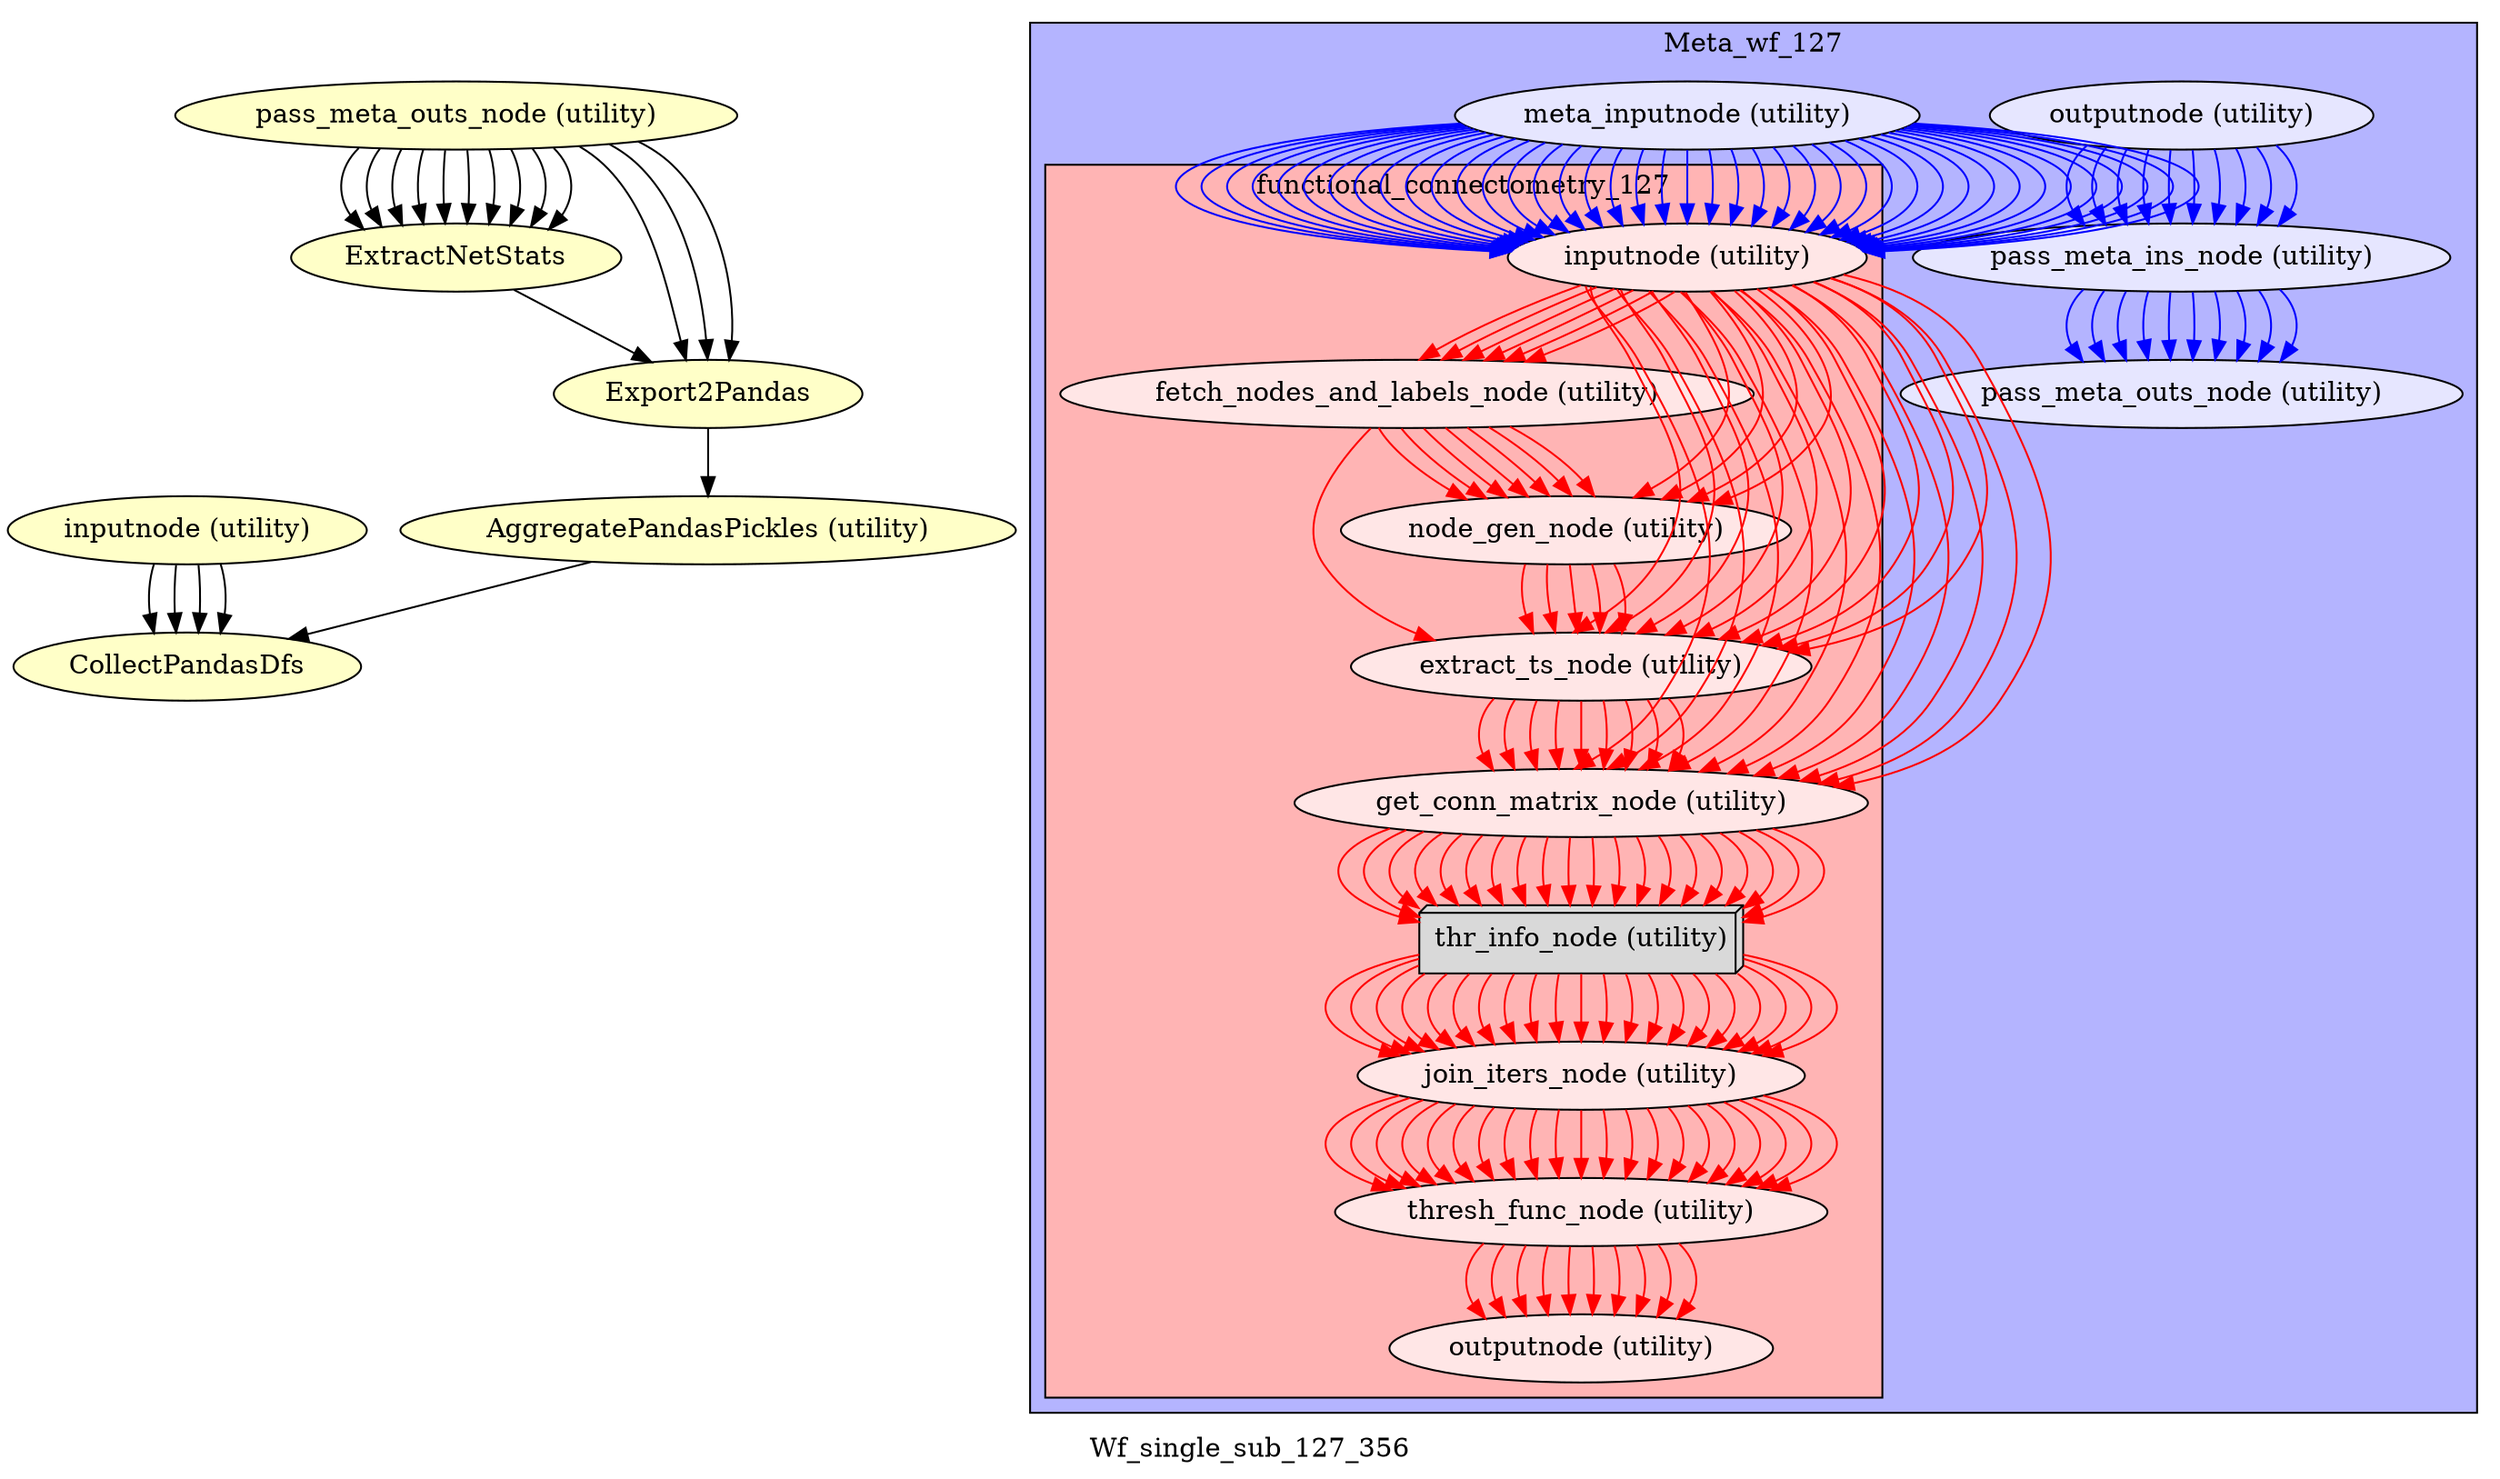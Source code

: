 digraph Wf_single_sub_127_356{
  label="Wf_single_sub_127_356";
  Wf_single_sub_127_356_inputnode[label="inputnode (utility)", style=filled, fillcolor="#FFFFC8"];
  Meta_wf_127_pass_meta_outs_node[label="pass_meta_outs_node (utility)", style=filled, fillcolor="#FFFFC8"];
  Wf_single_sub_127_356_ExtractNetStats[label="ExtractNetStats", style=filled, fillcolor="#FFFFC8"];
  Wf_single_sub_127_356_Export2Pandas[label="Export2Pandas", style=filled, fillcolor="#FFFFC8"];
  Wf_single_sub_127_356_AggregatePandasPickles[label="AggregatePandasPickles (utility)", style=filled, fillcolor="#FFFFC8"];
  Wf_single_sub_127_356_CollectPandasDfs[label="CollectPandasDfs", style=filled, fillcolor="#FFFFC8"];
  Wf_single_sub_127_356_inputnode -> Wf_single_sub_127_356_CollectPandasDfs;
  Wf_single_sub_127_356_inputnode -> Wf_single_sub_127_356_CollectPandasDfs;
  Wf_single_sub_127_356_inputnode -> Wf_single_sub_127_356_CollectPandasDfs;
  Wf_single_sub_127_356_inputnode -> Wf_single_sub_127_356_CollectPandasDfs;
  Wf_single_sub_127_356_ExtractNetStats -> Wf_single_sub_127_356_Export2Pandas;
  Wf_single_sub_127_356_Export2Pandas -> Wf_single_sub_127_356_AggregatePandasPickles;
  Wf_single_sub_127_356_AggregatePandasPickles -> Wf_single_sub_127_356_CollectPandasDfs;
  subgraph cluster_Wf_single_sub_127_356_Meta_wf_127 {
      edge [color="#0000FF"];
      style=filled;
      fillcolor="#B4B4FF";
      label="Meta_wf_127";
    Wf_single_sub_127_356_functional_connectometry_127_outputnode[label="outputnode (utility)", style=filled, fillcolor="#E6E6FF"];
    Wf_single_sub_127_356_Meta_wf_127_pass_meta_ins_node[label="pass_meta_ins_node (utility)", style=filled, fillcolor="#E6E6FF"];
    Wf_single_sub_127_356_Meta_wf_127_pass_meta_outs_node[label="pass_meta_outs_node (utility)", style=filled, fillcolor="#E6E6FF"];
    Wf_single_sub_127_356_Meta_wf_127_meta_inputnode[label="meta_inputnode (utility)", style=filled, fillcolor="#E6E6FF"];
    Wf_single_sub_127_356_Meta_wf_127_pass_meta_ins_node -> Wf_single_sub_127_356_Meta_wf_127_pass_meta_outs_node;
    Wf_single_sub_127_356_Meta_wf_127_pass_meta_ins_node -> Wf_single_sub_127_356_Meta_wf_127_pass_meta_outs_node;
    Wf_single_sub_127_356_Meta_wf_127_pass_meta_ins_node -> Wf_single_sub_127_356_Meta_wf_127_pass_meta_outs_node;
    Wf_single_sub_127_356_Meta_wf_127_pass_meta_ins_node -> Wf_single_sub_127_356_Meta_wf_127_pass_meta_outs_node;
    Wf_single_sub_127_356_Meta_wf_127_pass_meta_ins_node -> Wf_single_sub_127_356_Meta_wf_127_pass_meta_outs_node;
    Wf_single_sub_127_356_Meta_wf_127_pass_meta_ins_node -> Wf_single_sub_127_356_Meta_wf_127_pass_meta_outs_node;
    Wf_single_sub_127_356_Meta_wf_127_pass_meta_ins_node -> Wf_single_sub_127_356_Meta_wf_127_pass_meta_outs_node;
    Wf_single_sub_127_356_Meta_wf_127_pass_meta_ins_node -> Wf_single_sub_127_356_Meta_wf_127_pass_meta_outs_node;
    Wf_single_sub_127_356_Meta_wf_127_pass_meta_ins_node -> Wf_single_sub_127_356_Meta_wf_127_pass_meta_outs_node;
    Wf_single_sub_127_356_Meta_wf_127_pass_meta_ins_node -> Wf_single_sub_127_356_Meta_wf_127_pass_meta_outs_node;
    subgraph cluster_Wf_single_sub_127_356_Meta_wf_127_functional_connectometry_127 {
            edge [color="#FF0000"];
            style=filled;
            fillcolor="#FFB4B4";
            label="functional_connectometry_127";
        Wf_single_sub_127_356_Meta_wf_127_functional_connectometry_127_inputnode[label="inputnode (utility)", style=filled, fillcolor="#FFE6E6"];
        Wf_single_sub_127_356_Meta_wf_127_functional_connectometry_127_fetch_nodes_and_labels_node[label="fetch_nodes_and_labels_node (utility)", style=filled, fillcolor="#FFE6E6"];
        Wf_single_sub_127_356_Meta_wf_127_functional_connectometry_127_node_gen_node[label="node_gen_node (utility)", style=filled, fillcolor="#FFE6E6"];
        Wf_single_sub_127_356_Meta_wf_127_functional_connectometry_127_extract_ts_node[label="extract_ts_node (utility)", style=filled, fillcolor="#FFE6E6"];
        Wf_single_sub_127_356_Meta_wf_127_functional_connectometry_127_get_conn_matrix_node[label="get_conn_matrix_node (utility)", style=filled, fillcolor="#FFE6E6"];
        Wf_single_sub_127_356_Meta_wf_127_functional_connectometry_127_thr_info_node[label="thr_info_node (utility)", shape=box3d,style=filled, color=black, colorscheme=greys7 fillcolor=2];
        Wf_single_sub_127_356_Meta_wf_127_functional_connectometry_127_join_iters_node[label="join_iters_node (utility)", style=filled, fillcolor="#FFE6E6"];
        Wf_single_sub_127_356_Meta_wf_127_functional_connectometry_127_thresh_func_node[label="thresh_func_node (utility)", style=filled, fillcolor="#FFE6E6"];
        Wf_single_sub_127_356_Meta_wf_127_functional_connectometry_127_outputnode[label="outputnode (utility)", style=filled, fillcolor="#FFE6E6"];
        Wf_single_sub_127_356_Meta_wf_127_functional_connectometry_127_inputnode -> Wf_single_sub_127_356_Meta_wf_127_functional_connectometry_127_fetch_nodes_and_labels_node;
        Wf_single_sub_127_356_Meta_wf_127_functional_connectometry_127_inputnode -> Wf_single_sub_127_356_Meta_wf_127_functional_connectometry_127_fetch_nodes_and_labels_node;
        Wf_single_sub_127_356_Meta_wf_127_functional_connectometry_127_inputnode -> Wf_single_sub_127_356_Meta_wf_127_functional_connectometry_127_fetch_nodes_and_labels_node;
        Wf_single_sub_127_356_Meta_wf_127_functional_connectometry_127_inputnode -> Wf_single_sub_127_356_Meta_wf_127_functional_connectometry_127_fetch_nodes_and_labels_node;
        Wf_single_sub_127_356_Meta_wf_127_functional_connectometry_127_inputnode -> Wf_single_sub_127_356_Meta_wf_127_functional_connectometry_127_fetch_nodes_and_labels_node;
        Wf_single_sub_127_356_Meta_wf_127_functional_connectometry_127_inputnode -> Wf_single_sub_127_356_Meta_wf_127_functional_connectometry_127_fetch_nodes_and_labels_node;
        Wf_single_sub_127_356_Meta_wf_127_functional_connectometry_127_inputnode -> Wf_single_sub_127_356_Meta_wf_127_functional_connectometry_127_extract_ts_node;
        Wf_single_sub_127_356_Meta_wf_127_functional_connectometry_127_inputnode -> Wf_single_sub_127_356_Meta_wf_127_functional_connectometry_127_extract_ts_node;
        Wf_single_sub_127_356_Meta_wf_127_functional_connectometry_127_inputnode -> Wf_single_sub_127_356_Meta_wf_127_functional_connectometry_127_extract_ts_node;
        Wf_single_sub_127_356_Meta_wf_127_functional_connectometry_127_inputnode -> Wf_single_sub_127_356_Meta_wf_127_functional_connectometry_127_extract_ts_node;
        Wf_single_sub_127_356_Meta_wf_127_functional_connectometry_127_inputnode -> Wf_single_sub_127_356_Meta_wf_127_functional_connectometry_127_extract_ts_node;
        Wf_single_sub_127_356_Meta_wf_127_functional_connectometry_127_inputnode -> Wf_single_sub_127_356_Meta_wf_127_functional_connectometry_127_extract_ts_node;
        Wf_single_sub_127_356_Meta_wf_127_functional_connectometry_127_inputnode -> Wf_single_sub_127_356_Meta_wf_127_functional_connectometry_127_extract_ts_node;
        Wf_single_sub_127_356_Meta_wf_127_functional_connectometry_127_inputnode -> Wf_single_sub_127_356_Meta_wf_127_functional_connectometry_127_extract_ts_node;
        Wf_single_sub_127_356_Meta_wf_127_functional_connectometry_127_inputnode -> Wf_single_sub_127_356_Meta_wf_127_functional_connectometry_127_extract_ts_node;
        Wf_single_sub_127_356_Meta_wf_127_functional_connectometry_127_inputnode -> Wf_single_sub_127_356_Meta_wf_127_functional_connectometry_127_extract_ts_node;
        Wf_single_sub_127_356_Meta_wf_127_functional_connectometry_127_inputnode -> Wf_single_sub_127_356_Meta_wf_127_functional_connectometry_127_get_conn_matrix_node;
        Wf_single_sub_127_356_Meta_wf_127_functional_connectometry_127_inputnode -> Wf_single_sub_127_356_Meta_wf_127_functional_connectometry_127_get_conn_matrix_node;
        Wf_single_sub_127_356_Meta_wf_127_functional_connectometry_127_inputnode -> Wf_single_sub_127_356_Meta_wf_127_functional_connectometry_127_get_conn_matrix_node;
        Wf_single_sub_127_356_Meta_wf_127_functional_connectometry_127_inputnode -> Wf_single_sub_127_356_Meta_wf_127_functional_connectometry_127_get_conn_matrix_node;
        Wf_single_sub_127_356_Meta_wf_127_functional_connectometry_127_inputnode -> Wf_single_sub_127_356_Meta_wf_127_functional_connectometry_127_get_conn_matrix_node;
        Wf_single_sub_127_356_Meta_wf_127_functional_connectometry_127_inputnode -> Wf_single_sub_127_356_Meta_wf_127_functional_connectometry_127_get_conn_matrix_node;
        Wf_single_sub_127_356_Meta_wf_127_functional_connectometry_127_inputnode -> Wf_single_sub_127_356_Meta_wf_127_functional_connectometry_127_get_conn_matrix_node;
        Wf_single_sub_127_356_Meta_wf_127_functional_connectometry_127_inputnode -> Wf_single_sub_127_356_Meta_wf_127_functional_connectometry_127_get_conn_matrix_node;
        Wf_single_sub_127_356_Meta_wf_127_functional_connectometry_127_inputnode -> Wf_single_sub_127_356_Meta_wf_127_functional_connectometry_127_get_conn_matrix_node;
        Wf_single_sub_127_356_Meta_wf_127_functional_connectometry_127_inputnode -> Wf_single_sub_127_356_Meta_wf_127_functional_connectometry_127_get_conn_matrix_node;
        Wf_single_sub_127_356_Meta_wf_127_functional_connectometry_127_inputnode -> Wf_single_sub_127_356_Meta_wf_127_functional_connectometry_127_get_conn_matrix_node;
        Wf_single_sub_127_356_Meta_wf_127_functional_connectometry_127_inputnode -> Wf_single_sub_127_356_Meta_wf_127_functional_connectometry_127_node_gen_node;
        Wf_single_sub_127_356_Meta_wf_127_functional_connectometry_127_inputnode -> Wf_single_sub_127_356_Meta_wf_127_functional_connectometry_127_node_gen_node;
        Wf_single_sub_127_356_Meta_wf_127_functional_connectometry_127_inputnode -> Wf_single_sub_127_356_Meta_wf_127_functional_connectometry_127_node_gen_node;
        Wf_single_sub_127_356_Meta_wf_127_functional_connectometry_127_inputnode -> Wf_single_sub_127_356_Meta_wf_127_functional_connectometry_127_node_gen_node;
        Wf_single_sub_127_356_Meta_wf_127_functional_connectometry_127_fetch_nodes_and_labels_node -> Wf_single_sub_127_356_Meta_wf_127_functional_connectometry_127_node_gen_node;
        Wf_single_sub_127_356_Meta_wf_127_functional_connectometry_127_fetch_nodes_and_labels_node -> Wf_single_sub_127_356_Meta_wf_127_functional_connectometry_127_node_gen_node;
        Wf_single_sub_127_356_Meta_wf_127_functional_connectometry_127_fetch_nodes_and_labels_node -> Wf_single_sub_127_356_Meta_wf_127_functional_connectometry_127_node_gen_node;
        Wf_single_sub_127_356_Meta_wf_127_functional_connectometry_127_fetch_nodes_and_labels_node -> Wf_single_sub_127_356_Meta_wf_127_functional_connectometry_127_node_gen_node;
        Wf_single_sub_127_356_Meta_wf_127_functional_connectometry_127_fetch_nodes_and_labels_node -> Wf_single_sub_127_356_Meta_wf_127_functional_connectometry_127_node_gen_node;
        Wf_single_sub_127_356_Meta_wf_127_functional_connectometry_127_fetch_nodes_and_labels_node -> Wf_single_sub_127_356_Meta_wf_127_functional_connectometry_127_node_gen_node;
        Wf_single_sub_127_356_Meta_wf_127_functional_connectometry_127_fetch_nodes_and_labels_node -> Wf_single_sub_127_356_Meta_wf_127_functional_connectometry_127_node_gen_node;
        Wf_single_sub_127_356_Meta_wf_127_functional_connectometry_127_fetch_nodes_and_labels_node -> Wf_single_sub_127_356_Meta_wf_127_functional_connectometry_127_extract_ts_node;
        Wf_single_sub_127_356_Meta_wf_127_functional_connectometry_127_node_gen_node -> Wf_single_sub_127_356_Meta_wf_127_functional_connectometry_127_extract_ts_node;
        Wf_single_sub_127_356_Meta_wf_127_functional_connectometry_127_node_gen_node -> Wf_single_sub_127_356_Meta_wf_127_functional_connectometry_127_extract_ts_node;
        Wf_single_sub_127_356_Meta_wf_127_functional_connectometry_127_node_gen_node -> Wf_single_sub_127_356_Meta_wf_127_functional_connectometry_127_extract_ts_node;
        Wf_single_sub_127_356_Meta_wf_127_functional_connectometry_127_node_gen_node -> Wf_single_sub_127_356_Meta_wf_127_functional_connectometry_127_extract_ts_node;
        Wf_single_sub_127_356_Meta_wf_127_functional_connectometry_127_node_gen_node -> Wf_single_sub_127_356_Meta_wf_127_functional_connectometry_127_extract_ts_node;
        Wf_single_sub_127_356_Meta_wf_127_functional_connectometry_127_extract_ts_node -> Wf_single_sub_127_356_Meta_wf_127_functional_connectometry_127_get_conn_matrix_node;
        Wf_single_sub_127_356_Meta_wf_127_functional_connectometry_127_extract_ts_node -> Wf_single_sub_127_356_Meta_wf_127_functional_connectometry_127_get_conn_matrix_node;
        Wf_single_sub_127_356_Meta_wf_127_functional_connectometry_127_extract_ts_node -> Wf_single_sub_127_356_Meta_wf_127_functional_connectometry_127_get_conn_matrix_node;
        Wf_single_sub_127_356_Meta_wf_127_functional_connectometry_127_extract_ts_node -> Wf_single_sub_127_356_Meta_wf_127_functional_connectometry_127_get_conn_matrix_node;
        Wf_single_sub_127_356_Meta_wf_127_functional_connectometry_127_extract_ts_node -> Wf_single_sub_127_356_Meta_wf_127_functional_connectometry_127_get_conn_matrix_node;
        Wf_single_sub_127_356_Meta_wf_127_functional_connectometry_127_extract_ts_node -> Wf_single_sub_127_356_Meta_wf_127_functional_connectometry_127_get_conn_matrix_node;
        Wf_single_sub_127_356_Meta_wf_127_functional_connectometry_127_extract_ts_node -> Wf_single_sub_127_356_Meta_wf_127_functional_connectometry_127_get_conn_matrix_node;
        Wf_single_sub_127_356_Meta_wf_127_functional_connectometry_127_extract_ts_node -> Wf_single_sub_127_356_Meta_wf_127_functional_connectometry_127_get_conn_matrix_node;
        Wf_single_sub_127_356_Meta_wf_127_functional_connectometry_127_extract_ts_node -> Wf_single_sub_127_356_Meta_wf_127_functional_connectometry_127_get_conn_matrix_node;
        Wf_single_sub_127_356_Meta_wf_127_functional_connectometry_127_get_conn_matrix_node -> Wf_single_sub_127_356_Meta_wf_127_functional_connectometry_127_thr_info_node;
        Wf_single_sub_127_356_Meta_wf_127_functional_connectometry_127_get_conn_matrix_node -> Wf_single_sub_127_356_Meta_wf_127_functional_connectometry_127_thr_info_node;
        Wf_single_sub_127_356_Meta_wf_127_functional_connectometry_127_get_conn_matrix_node -> Wf_single_sub_127_356_Meta_wf_127_functional_connectometry_127_thr_info_node;
        Wf_single_sub_127_356_Meta_wf_127_functional_connectometry_127_get_conn_matrix_node -> Wf_single_sub_127_356_Meta_wf_127_functional_connectometry_127_thr_info_node;
        Wf_single_sub_127_356_Meta_wf_127_functional_connectometry_127_get_conn_matrix_node -> Wf_single_sub_127_356_Meta_wf_127_functional_connectometry_127_thr_info_node;
        Wf_single_sub_127_356_Meta_wf_127_functional_connectometry_127_get_conn_matrix_node -> Wf_single_sub_127_356_Meta_wf_127_functional_connectometry_127_thr_info_node;
        Wf_single_sub_127_356_Meta_wf_127_functional_connectometry_127_get_conn_matrix_node -> Wf_single_sub_127_356_Meta_wf_127_functional_connectometry_127_thr_info_node;
        Wf_single_sub_127_356_Meta_wf_127_functional_connectometry_127_get_conn_matrix_node -> Wf_single_sub_127_356_Meta_wf_127_functional_connectometry_127_thr_info_node;
        Wf_single_sub_127_356_Meta_wf_127_functional_connectometry_127_get_conn_matrix_node -> Wf_single_sub_127_356_Meta_wf_127_functional_connectometry_127_thr_info_node;
        Wf_single_sub_127_356_Meta_wf_127_functional_connectometry_127_get_conn_matrix_node -> Wf_single_sub_127_356_Meta_wf_127_functional_connectometry_127_thr_info_node;
        Wf_single_sub_127_356_Meta_wf_127_functional_connectometry_127_get_conn_matrix_node -> Wf_single_sub_127_356_Meta_wf_127_functional_connectometry_127_thr_info_node;
        Wf_single_sub_127_356_Meta_wf_127_functional_connectometry_127_get_conn_matrix_node -> Wf_single_sub_127_356_Meta_wf_127_functional_connectometry_127_thr_info_node;
        Wf_single_sub_127_356_Meta_wf_127_functional_connectometry_127_get_conn_matrix_node -> Wf_single_sub_127_356_Meta_wf_127_functional_connectometry_127_thr_info_node;
        Wf_single_sub_127_356_Meta_wf_127_functional_connectometry_127_get_conn_matrix_node -> Wf_single_sub_127_356_Meta_wf_127_functional_connectometry_127_thr_info_node;
        Wf_single_sub_127_356_Meta_wf_127_functional_connectometry_127_get_conn_matrix_node -> Wf_single_sub_127_356_Meta_wf_127_functional_connectometry_127_thr_info_node;
        Wf_single_sub_127_356_Meta_wf_127_functional_connectometry_127_get_conn_matrix_node -> Wf_single_sub_127_356_Meta_wf_127_functional_connectometry_127_thr_info_node;
        Wf_single_sub_127_356_Meta_wf_127_functional_connectometry_127_get_conn_matrix_node -> Wf_single_sub_127_356_Meta_wf_127_functional_connectometry_127_thr_info_node;
        Wf_single_sub_127_356_Meta_wf_127_functional_connectometry_127_get_conn_matrix_node -> Wf_single_sub_127_356_Meta_wf_127_functional_connectometry_127_thr_info_node;
        Wf_single_sub_127_356_Meta_wf_127_functional_connectometry_127_get_conn_matrix_node -> Wf_single_sub_127_356_Meta_wf_127_functional_connectometry_127_thr_info_node;
        Wf_single_sub_127_356_Meta_wf_127_functional_connectometry_127_get_conn_matrix_node -> Wf_single_sub_127_356_Meta_wf_127_functional_connectometry_127_thr_info_node;
        Wf_single_sub_127_356_Meta_wf_127_functional_connectometry_127_thr_info_node -> Wf_single_sub_127_356_Meta_wf_127_functional_connectometry_127_join_iters_node;
        Wf_single_sub_127_356_Meta_wf_127_functional_connectometry_127_thr_info_node -> Wf_single_sub_127_356_Meta_wf_127_functional_connectometry_127_join_iters_node;
        Wf_single_sub_127_356_Meta_wf_127_functional_connectometry_127_thr_info_node -> Wf_single_sub_127_356_Meta_wf_127_functional_connectometry_127_join_iters_node;
        Wf_single_sub_127_356_Meta_wf_127_functional_connectometry_127_thr_info_node -> Wf_single_sub_127_356_Meta_wf_127_functional_connectometry_127_join_iters_node;
        Wf_single_sub_127_356_Meta_wf_127_functional_connectometry_127_thr_info_node -> Wf_single_sub_127_356_Meta_wf_127_functional_connectometry_127_join_iters_node;
        Wf_single_sub_127_356_Meta_wf_127_functional_connectometry_127_thr_info_node -> Wf_single_sub_127_356_Meta_wf_127_functional_connectometry_127_join_iters_node;
        Wf_single_sub_127_356_Meta_wf_127_functional_connectometry_127_thr_info_node -> Wf_single_sub_127_356_Meta_wf_127_functional_connectometry_127_join_iters_node;
        Wf_single_sub_127_356_Meta_wf_127_functional_connectometry_127_thr_info_node -> Wf_single_sub_127_356_Meta_wf_127_functional_connectometry_127_join_iters_node;
        Wf_single_sub_127_356_Meta_wf_127_functional_connectometry_127_thr_info_node -> Wf_single_sub_127_356_Meta_wf_127_functional_connectometry_127_join_iters_node;
        Wf_single_sub_127_356_Meta_wf_127_functional_connectometry_127_thr_info_node -> Wf_single_sub_127_356_Meta_wf_127_functional_connectometry_127_join_iters_node;
        Wf_single_sub_127_356_Meta_wf_127_functional_connectometry_127_thr_info_node -> Wf_single_sub_127_356_Meta_wf_127_functional_connectometry_127_join_iters_node;
        Wf_single_sub_127_356_Meta_wf_127_functional_connectometry_127_thr_info_node -> Wf_single_sub_127_356_Meta_wf_127_functional_connectometry_127_join_iters_node;
        Wf_single_sub_127_356_Meta_wf_127_functional_connectometry_127_thr_info_node -> Wf_single_sub_127_356_Meta_wf_127_functional_connectometry_127_join_iters_node;
        Wf_single_sub_127_356_Meta_wf_127_functional_connectometry_127_thr_info_node -> Wf_single_sub_127_356_Meta_wf_127_functional_connectometry_127_join_iters_node;
        Wf_single_sub_127_356_Meta_wf_127_functional_connectometry_127_thr_info_node -> Wf_single_sub_127_356_Meta_wf_127_functional_connectometry_127_join_iters_node;
        Wf_single_sub_127_356_Meta_wf_127_functional_connectometry_127_thr_info_node -> Wf_single_sub_127_356_Meta_wf_127_functional_connectometry_127_join_iters_node;
        Wf_single_sub_127_356_Meta_wf_127_functional_connectometry_127_thr_info_node -> Wf_single_sub_127_356_Meta_wf_127_functional_connectometry_127_join_iters_node;
        Wf_single_sub_127_356_Meta_wf_127_functional_connectometry_127_thr_info_node -> Wf_single_sub_127_356_Meta_wf_127_functional_connectometry_127_join_iters_node;
        Wf_single_sub_127_356_Meta_wf_127_functional_connectometry_127_thr_info_node -> Wf_single_sub_127_356_Meta_wf_127_functional_connectometry_127_join_iters_node;
        Wf_single_sub_127_356_Meta_wf_127_functional_connectometry_127_thr_info_node -> Wf_single_sub_127_356_Meta_wf_127_functional_connectometry_127_join_iters_node;
        Wf_single_sub_127_356_Meta_wf_127_functional_connectometry_127_thr_info_node -> Wf_single_sub_127_356_Meta_wf_127_functional_connectometry_127_join_iters_node;
        Wf_single_sub_127_356_Meta_wf_127_functional_connectometry_127_join_iters_node -> Wf_single_sub_127_356_Meta_wf_127_functional_connectometry_127_thresh_func_node;
        Wf_single_sub_127_356_Meta_wf_127_functional_connectometry_127_join_iters_node -> Wf_single_sub_127_356_Meta_wf_127_functional_connectometry_127_thresh_func_node;
        Wf_single_sub_127_356_Meta_wf_127_functional_connectometry_127_join_iters_node -> Wf_single_sub_127_356_Meta_wf_127_functional_connectometry_127_thresh_func_node;
        Wf_single_sub_127_356_Meta_wf_127_functional_connectometry_127_join_iters_node -> Wf_single_sub_127_356_Meta_wf_127_functional_connectometry_127_thresh_func_node;
        Wf_single_sub_127_356_Meta_wf_127_functional_connectometry_127_join_iters_node -> Wf_single_sub_127_356_Meta_wf_127_functional_connectometry_127_thresh_func_node;
        Wf_single_sub_127_356_Meta_wf_127_functional_connectometry_127_join_iters_node -> Wf_single_sub_127_356_Meta_wf_127_functional_connectometry_127_thresh_func_node;
        Wf_single_sub_127_356_Meta_wf_127_functional_connectometry_127_join_iters_node -> Wf_single_sub_127_356_Meta_wf_127_functional_connectometry_127_thresh_func_node;
        Wf_single_sub_127_356_Meta_wf_127_functional_connectometry_127_join_iters_node -> Wf_single_sub_127_356_Meta_wf_127_functional_connectometry_127_thresh_func_node;
        Wf_single_sub_127_356_Meta_wf_127_functional_connectometry_127_join_iters_node -> Wf_single_sub_127_356_Meta_wf_127_functional_connectometry_127_thresh_func_node;
        Wf_single_sub_127_356_Meta_wf_127_functional_connectometry_127_join_iters_node -> Wf_single_sub_127_356_Meta_wf_127_functional_connectometry_127_thresh_func_node;
        Wf_single_sub_127_356_Meta_wf_127_functional_connectometry_127_join_iters_node -> Wf_single_sub_127_356_Meta_wf_127_functional_connectometry_127_thresh_func_node;
        Wf_single_sub_127_356_Meta_wf_127_functional_connectometry_127_join_iters_node -> Wf_single_sub_127_356_Meta_wf_127_functional_connectometry_127_thresh_func_node;
        Wf_single_sub_127_356_Meta_wf_127_functional_connectometry_127_join_iters_node -> Wf_single_sub_127_356_Meta_wf_127_functional_connectometry_127_thresh_func_node;
        Wf_single_sub_127_356_Meta_wf_127_functional_connectometry_127_join_iters_node -> Wf_single_sub_127_356_Meta_wf_127_functional_connectometry_127_thresh_func_node;
        Wf_single_sub_127_356_Meta_wf_127_functional_connectometry_127_join_iters_node -> Wf_single_sub_127_356_Meta_wf_127_functional_connectometry_127_thresh_func_node;
        Wf_single_sub_127_356_Meta_wf_127_functional_connectometry_127_join_iters_node -> Wf_single_sub_127_356_Meta_wf_127_functional_connectometry_127_thresh_func_node;
        Wf_single_sub_127_356_Meta_wf_127_functional_connectometry_127_join_iters_node -> Wf_single_sub_127_356_Meta_wf_127_functional_connectometry_127_thresh_func_node;
        Wf_single_sub_127_356_Meta_wf_127_functional_connectometry_127_join_iters_node -> Wf_single_sub_127_356_Meta_wf_127_functional_connectometry_127_thresh_func_node;
        Wf_single_sub_127_356_Meta_wf_127_functional_connectometry_127_join_iters_node -> Wf_single_sub_127_356_Meta_wf_127_functional_connectometry_127_thresh_func_node;
        Wf_single_sub_127_356_Meta_wf_127_functional_connectometry_127_join_iters_node -> Wf_single_sub_127_356_Meta_wf_127_functional_connectometry_127_thresh_func_node;
        Wf_single_sub_127_356_Meta_wf_127_functional_connectometry_127_join_iters_node -> Wf_single_sub_127_356_Meta_wf_127_functional_connectometry_127_thresh_func_node;
        Wf_single_sub_127_356_Meta_wf_127_functional_connectometry_127_thresh_func_node -> Wf_single_sub_127_356_Meta_wf_127_functional_connectometry_127_outputnode;
        Wf_single_sub_127_356_Meta_wf_127_functional_connectometry_127_thresh_func_node -> Wf_single_sub_127_356_Meta_wf_127_functional_connectometry_127_outputnode;
        Wf_single_sub_127_356_Meta_wf_127_functional_connectometry_127_thresh_func_node -> Wf_single_sub_127_356_Meta_wf_127_functional_connectometry_127_outputnode;
        Wf_single_sub_127_356_Meta_wf_127_functional_connectometry_127_thresh_func_node -> Wf_single_sub_127_356_Meta_wf_127_functional_connectometry_127_outputnode;
        Wf_single_sub_127_356_Meta_wf_127_functional_connectometry_127_thresh_func_node -> Wf_single_sub_127_356_Meta_wf_127_functional_connectometry_127_outputnode;
        Wf_single_sub_127_356_Meta_wf_127_functional_connectometry_127_thresh_func_node -> Wf_single_sub_127_356_Meta_wf_127_functional_connectometry_127_outputnode;
        Wf_single_sub_127_356_Meta_wf_127_functional_connectometry_127_thresh_func_node -> Wf_single_sub_127_356_Meta_wf_127_functional_connectometry_127_outputnode;
        Wf_single_sub_127_356_Meta_wf_127_functional_connectometry_127_thresh_func_node -> Wf_single_sub_127_356_Meta_wf_127_functional_connectometry_127_outputnode;
        Wf_single_sub_127_356_Meta_wf_127_functional_connectometry_127_thresh_func_node -> Wf_single_sub_127_356_Meta_wf_127_functional_connectometry_127_outputnode;
        Wf_single_sub_127_356_Meta_wf_127_functional_connectometry_127_thresh_func_node -> Wf_single_sub_127_356_Meta_wf_127_functional_connectometry_127_outputnode;
    }
    Wf_single_sub_127_356_Meta_wf_127_meta_inputnode -> Wf_single_sub_127_356_Meta_wf_127_functional_connectometry_127_inputnode;
    Wf_single_sub_127_356_Meta_wf_127_meta_inputnode -> Wf_single_sub_127_356_Meta_wf_127_functional_connectometry_127_inputnode;
    Wf_single_sub_127_356_Meta_wf_127_meta_inputnode -> Wf_single_sub_127_356_Meta_wf_127_functional_connectometry_127_inputnode;
    Wf_single_sub_127_356_Meta_wf_127_meta_inputnode -> Wf_single_sub_127_356_Meta_wf_127_functional_connectometry_127_inputnode;
    Wf_single_sub_127_356_Meta_wf_127_meta_inputnode -> Wf_single_sub_127_356_Meta_wf_127_functional_connectometry_127_inputnode;
    Wf_single_sub_127_356_Meta_wf_127_meta_inputnode -> Wf_single_sub_127_356_Meta_wf_127_functional_connectometry_127_inputnode;
    Wf_single_sub_127_356_Meta_wf_127_meta_inputnode -> Wf_single_sub_127_356_Meta_wf_127_functional_connectometry_127_inputnode;
    Wf_single_sub_127_356_Meta_wf_127_meta_inputnode -> Wf_single_sub_127_356_Meta_wf_127_functional_connectometry_127_inputnode;
    Wf_single_sub_127_356_Meta_wf_127_meta_inputnode -> Wf_single_sub_127_356_Meta_wf_127_functional_connectometry_127_inputnode;
    Wf_single_sub_127_356_Meta_wf_127_meta_inputnode -> Wf_single_sub_127_356_Meta_wf_127_functional_connectometry_127_inputnode;
    Wf_single_sub_127_356_Meta_wf_127_meta_inputnode -> Wf_single_sub_127_356_Meta_wf_127_functional_connectometry_127_inputnode;
    Wf_single_sub_127_356_Meta_wf_127_meta_inputnode -> Wf_single_sub_127_356_Meta_wf_127_functional_connectometry_127_inputnode;
    Wf_single_sub_127_356_Meta_wf_127_meta_inputnode -> Wf_single_sub_127_356_Meta_wf_127_functional_connectometry_127_inputnode;
    Wf_single_sub_127_356_Meta_wf_127_meta_inputnode -> Wf_single_sub_127_356_Meta_wf_127_functional_connectometry_127_inputnode;
    Wf_single_sub_127_356_Meta_wf_127_meta_inputnode -> Wf_single_sub_127_356_Meta_wf_127_functional_connectometry_127_inputnode;
    Wf_single_sub_127_356_Meta_wf_127_meta_inputnode -> Wf_single_sub_127_356_Meta_wf_127_functional_connectometry_127_inputnode;
    Wf_single_sub_127_356_Meta_wf_127_meta_inputnode -> Wf_single_sub_127_356_Meta_wf_127_functional_connectometry_127_inputnode;
    Wf_single_sub_127_356_Meta_wf_127_meta_inputnode -> Wf_single_sub_127_356_Meta_wf_127_functional_connectometry_127_inputnode;
    Wf_single_sub_127_356_Meta_wf_127_meta_inputnode -> Wf_single_sub_127_356_Meta_wf_127_functional_connectometry_127_inputnode;
    Wf_single_sub_127_356_Meta_wf_127_meta_inputnode -> Wf_single_sub_127_356_Meta_wf_127_functional_connectometry_127_inputnode;
    Wf_single_sub_127_356_Meta_wf_127_meta_inputnode -> Wf_single_sub_127_356_Meta_wf_127_functional_connectometry_127_inputnode;
    Wf_single_sub_127_356_Meta_wf_127_meta_inputnode -> Wf_single_sub_127_356_Meta_wf_127_functional_connectometry_127_inputnode;
    Wf_single_sub_127_356_Meta_wf_127_meta_inputnode -> Wf_single_sub_127_356_Meta_wf_127_functional_connectometry_127_inputnode;
    Wf_single_sub_127_356_Meta_wf_127_meta_inputnode -> Wf_single_sub_127_356_Meta_wf_127_functional_connectometry_127_inputnode;
    Wf_single_sub_127_356_Meta_wf_127_meta_inputnode -> Wf_single_sub_127_356_Meta_wf_127_functional_connectometry_127_inputnode;
    Wf_single_sub_127_356_Meta_wf_127_meta_inputnode -> Wf_single_sub_127_356_Meta_wf_127_functional_connectometry_127_inputnode;
    Wf_single_sub_127_356_Meta_wf_127_meta_inputnode -> Wf_single_sub_127_356_Meta_wf_127_functional_connectometry_127_inputnode;
    Wf_single_sub_127_356_Meta_wf_127_meta_inputnode -> Wf_single_sub_127_356_Meta_wf_127_functional_connectometry_127_inputnode;
    Wf_single_sub_127_356_Meta_wf_127_meta_inputnode -> Wf_single_sub_127_356_Meta_wf_127_functional_connectometry_127_inputnode;
    Wf_single_sub_127_356_Meta_wf_127_meta_inputnode -> Wf_single_sub_127_356_Meta_wf_127_functional_connectometry_127_inputnode;
    Wf_single_sub_127_356_Meta_wf_127_meta_inputnode -> Wf_single_sub_127_356_Meta_wf_127_functional_connectometry_127_inputnode;
    Wf_single_sub_127_356_Meta_wf_127_meta_inputnode -> Wf_single_sub_127_356_Meta_wf_127_functional_connectometry_127_inputnode;
    Wf_single_sub_127_356_Meta_wf_127_meta_inputnode -> Wf_single_sub_127_356_Meta_wf_127_functional_connectometry_127_inputnode;
    Wf_single_sub_127_356_Meta_wf_127_meta_inputnode -> Wf_single_sub_127_356_Meta_wf_127_functional_connectometry_127_inputnode;
    Wf_single_sub_127_356_Meta_wf_127_meta_inputnode -> Wf_single_sub_127_356_Meta_wf_127_functional_connectometry_127_inputnode;
    Wf_single_sub_127_356_Meta_wf_127_meta_inputnode -> Wf_single_sub_127_356_Meta_wf_127_functional_connectometry_127_inputnode;
    Wf_single_sub_127_356_Meta_wf_127_meta_inputnode -> Wf_single_sub_127_356_Meta_wf_127_functional_connectometry_127_inputnode;
    Wf_single_sub_127_356_Meta_wf_127_meta_inputnode -> Wf_single_sub_127_356_Meta_wf_127_functional_connectometry_127_inputnode;
    Wf_single_sub_127_356_Meta_wf_127_meta_inputnode -> Wf_single_sub_127_356_Meta_wf_127_functional_connectometry_127_inputnode;
    Wf_single_sub_127_356_Meta_wf_127_meta_inputnode -> Wf_single_sub_127_356_Meta_wf_127_functional_connectometry_127_inputnode;
    Wf_single_sub_127_356_Meta_wf_127_meta_inputnode -> Wf_single_sub_127_356_Meta_wf_127_functional_connectometry_127_inputnode;
    Wf_single_sub_127_356_functional_connectometry_127_outputnode -> Wf_single_sub_127_356_Meta_wf_127_pass_meta_ins_node;
    Wf_single_sub_127_356_functional_connectometry_127_outputnode -> Wf_single_sub_127_356_Meta_wf_127_pass_meta_ins_node;
    Wf_single_sub_127_356_functional_connectometry_127_outputnode -> Wf_single_sub_127_356_Meta_wf_127_pass_meta_ins_node;
    Wf_single_sub_127_356_functional_connectometry_127_outputnode -> Wf_single_sub_127_356_Meta_wf_127_pass_meta_ins_node;
    Wf_single_sub_127_356_functional_connectometry_127_outputnode -> Wf_single_sub_127_356_Meta_wf_127_pass_meta_ins_node;
    Wf_single_sub_127_356_functional_connectometry_127_outputnode -> Wf_single_sub_127_356_Meta_wf_127_pass_meta_ins_node;
    Wf_single_sub_127_356_functional_connectometry_127_outputnode -> Wf_single_sub_127_356_Meta_wf_127_pass_meta_ins_node;
    Wf_single_sub_127_356_functional_connectometry_127_outputnode -> Wf_single_sub_127_356_Meta_wf_127_pass_meta_ins_node;
    Wf_single_sub_127_356_functional_connectometry_127_outputnode -> Wf_single_sub_127_356_Meta_wf_127_pass_meta_ins_node;
    Wf_single_sub_127_356_functional_connectometry_127_outputnode -> Wf_single_sub_127_356_Meta_wf_127_pass_meta_ins_node;
  }
  Meta_wf_127_pass_meta_outs_node -> Wf_single_sub_127_356_ExtractNetStats;
  Meta_wf_127_pass_meta_outs_node -> Wf_single_sub_127_356_ExtractNetStats;
  Meta_wf_127_pass_meta_outs_node -> Wf_single_sub_127_356_ExtractNetStats;
  Meta_wf_127_pass_meta_outs_node -> Wf_single_sub_127_356_ExtractNetStats;
  Meta_wf_127_pass_meta_outs_node -> Wf_single_sub_127_356_ExtractNetStats;
  Meta_wf_127_pass_meta_outs_node -> Wf_single_sub_127_356_ExtractNetStats;
  Meta_wf_127_pass_meta_outs_node -> Wf_single_sub_127_356_ExtractNetStats;
  Meta_wf_127_pass_meta_outs_node -> Wf_single_sub_127_356_ExtractNetStats;
  Meta_wf_127_pass_meta_outs_node -> Wf_single_sub_127_356_ExtractNetStats;
  Meta_wf_127_pass_meta_outs_node -> Wf_single_sub_127_356_ExtractNetStats;
  Meta_wf_127_pass_meta_outs_node -> Wf_single_sub_127_356_Export2Pandas;
  Meta_wf_127_pass_meta_outs_node -> Wf_single_sub_127_356_Export2Pandas;
  Meta_wf_127_pass_meta_outs_node -> Wf_single_sub_127_356_Export2Pandas;
}